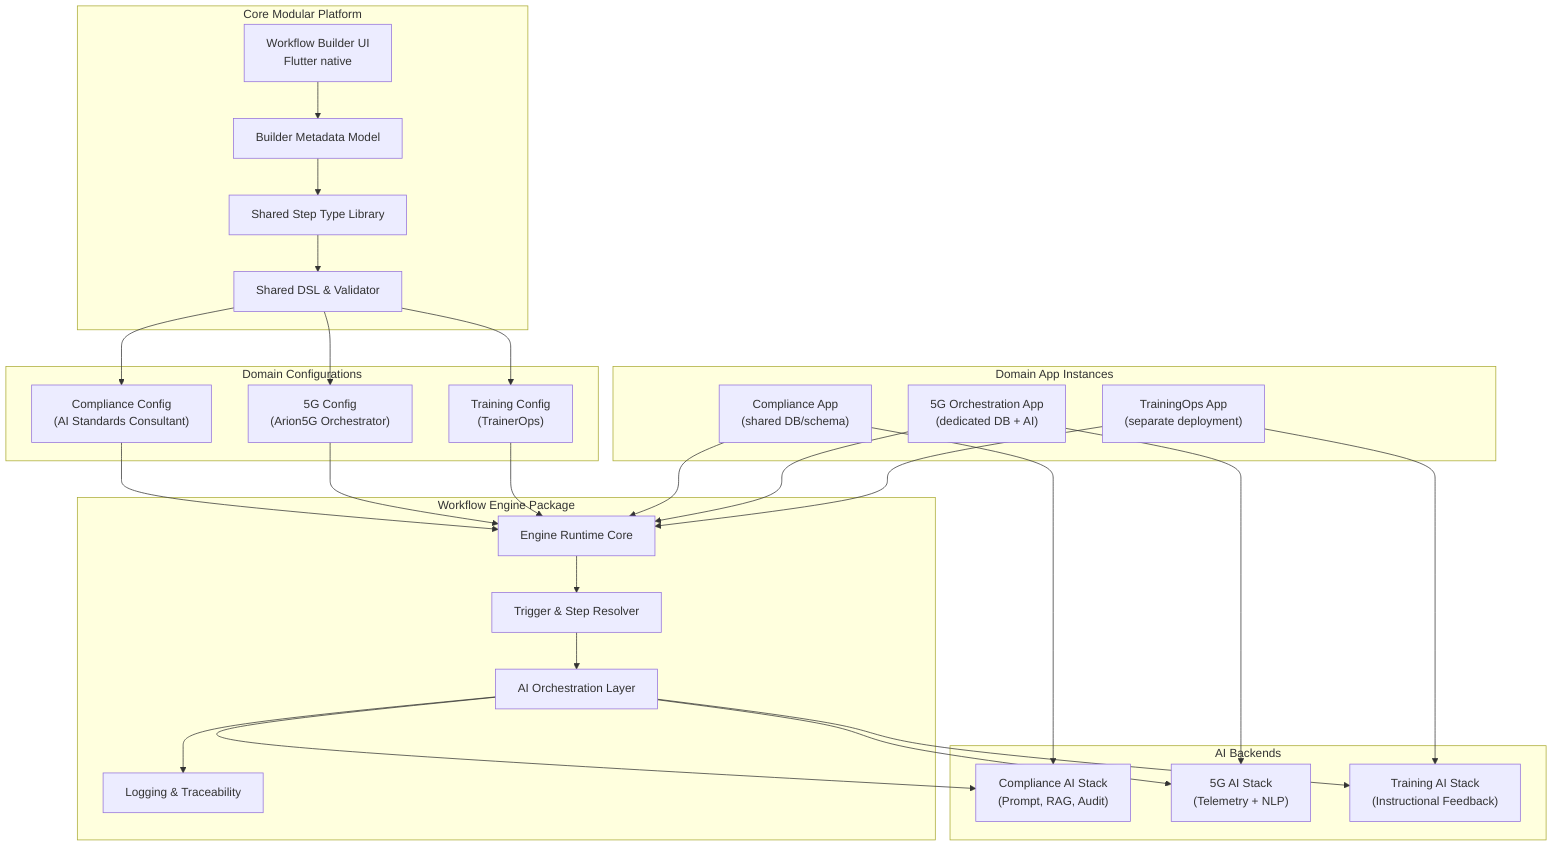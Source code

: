 graph TD
  subgraph "Core Modular Platform"
    A1["Workflow Builder UI<br/>Flutter native"]
    A2["Builder Metadata Model"]
    A3["Shared Step Type Library"]
    A4["Shared DSL & Validator"]
  end
  
  subgraph "Domain Configurations"
    B1["Compliance Config<br/>(AI Standards Consultant)"]
    B2["5G Config<br/>(Arion5G Orchestrator)"]
    B3["Training Config<br/>(TrainerOps)"]
  end
  
  subgraph "Workflow Engine Package"
    C1["Engine Runtime Core"]
    C2["Trigger & Step Resolver"]
    C3["AI Orchestration Layer"]
    C4["Logging & Traceability"]
  end
  
  subgraph "Domain App Instances"
    D1["Compliance App<br/>(shared DB/schema)"]
    D2["5G Orchestration App<br/>(dedicated DB + AI)"]
    D3["TrainingOps App<br/>(separate deployment)"]
  end
  
  subgraph "AI Backends"
    E1["Compliance AI Stack<br/>(Prompt, RAG, Audit)"]
    E2["5G AI Stack<br/>(Telemetry + NLP)"]
    E3["Training AI Stack<br/>(Instructional Feedback)"]
  end
  
  %% Core Platform Flow
  A1 --> A2
  A2 --> A3
  A3 --> A4
  
  %% Configuration Compilation
  A4 --> B1
  A4 --> B2
  A4 --> B3
  
  %% Engine Assembly
  B1 --> C1
  B2 --> C1
  B3 --> C1
  
  %% Engine Internal Flow
  C1 --> C2
  C2 --> C3
  C3 --> C4
  
  %% App-Engine Connections
  D1 --> C1
  D2 --> C1
  D3 --> C1
  
  %% AI Backend Connections
  C3 --> E1
  C3 --> E2
  C3 --> E3
  
  %% Direct App-AI Connections
  D1 --> E1
  D2 --> E2
  D3 --> E3
